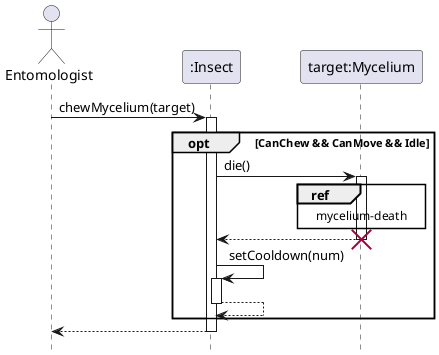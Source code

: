 @startuml Insect/chew
hide footbox

actor Entomologist
participant ":Insect" as insect
participant "target:Mycelium" as target

Entomologist -> insect : chewMycelium(target)
activate insect

opt CanChew && CanMove && Idle
    insect -> target : die()
    activate target

    ref over target
        mycelium-death
    end ref

    return
    destroy target

    insect -> insect : setCooldown(num)
    activate insect
    return
end

return

@enduml